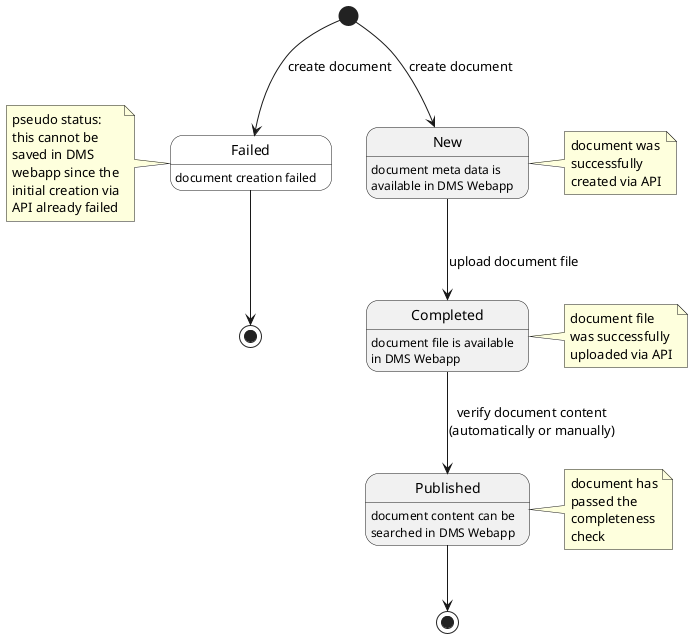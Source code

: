 @startuml Document (state machine)

skinparam state {
  BackgroundColor<<Pseudo>> White
}

state New: document meta data is\navailable in DMS Webapp
state Completed: document file is available\nin DMS Webapp
state Published: document content can be\nsearched in DMS Webapp

state Failed <<Pseudo>>: document creation failed

state EndFailed <<end>>
state EndSuccess <<end>> 

[*] --> Failed: create document
note left of Failed: pseudo status:\nthis cannot be\nsaved in DMS\nwebapp since the\ninitial creation via\nAPI already failed 
Failed --> EndFailed

[*] --> New: create document
note right of New: document was\nsuccessfully\ncreated via API
New --> Completed: upload document file
note right of Completed: document file\nwas successfully\nuploaded via API
Completed --> Published: verify document content\n(automatically or manually)
note right of Published: document has\npassed the\ncompleteness\ncheck
Published --> EndSuccess

@enduml